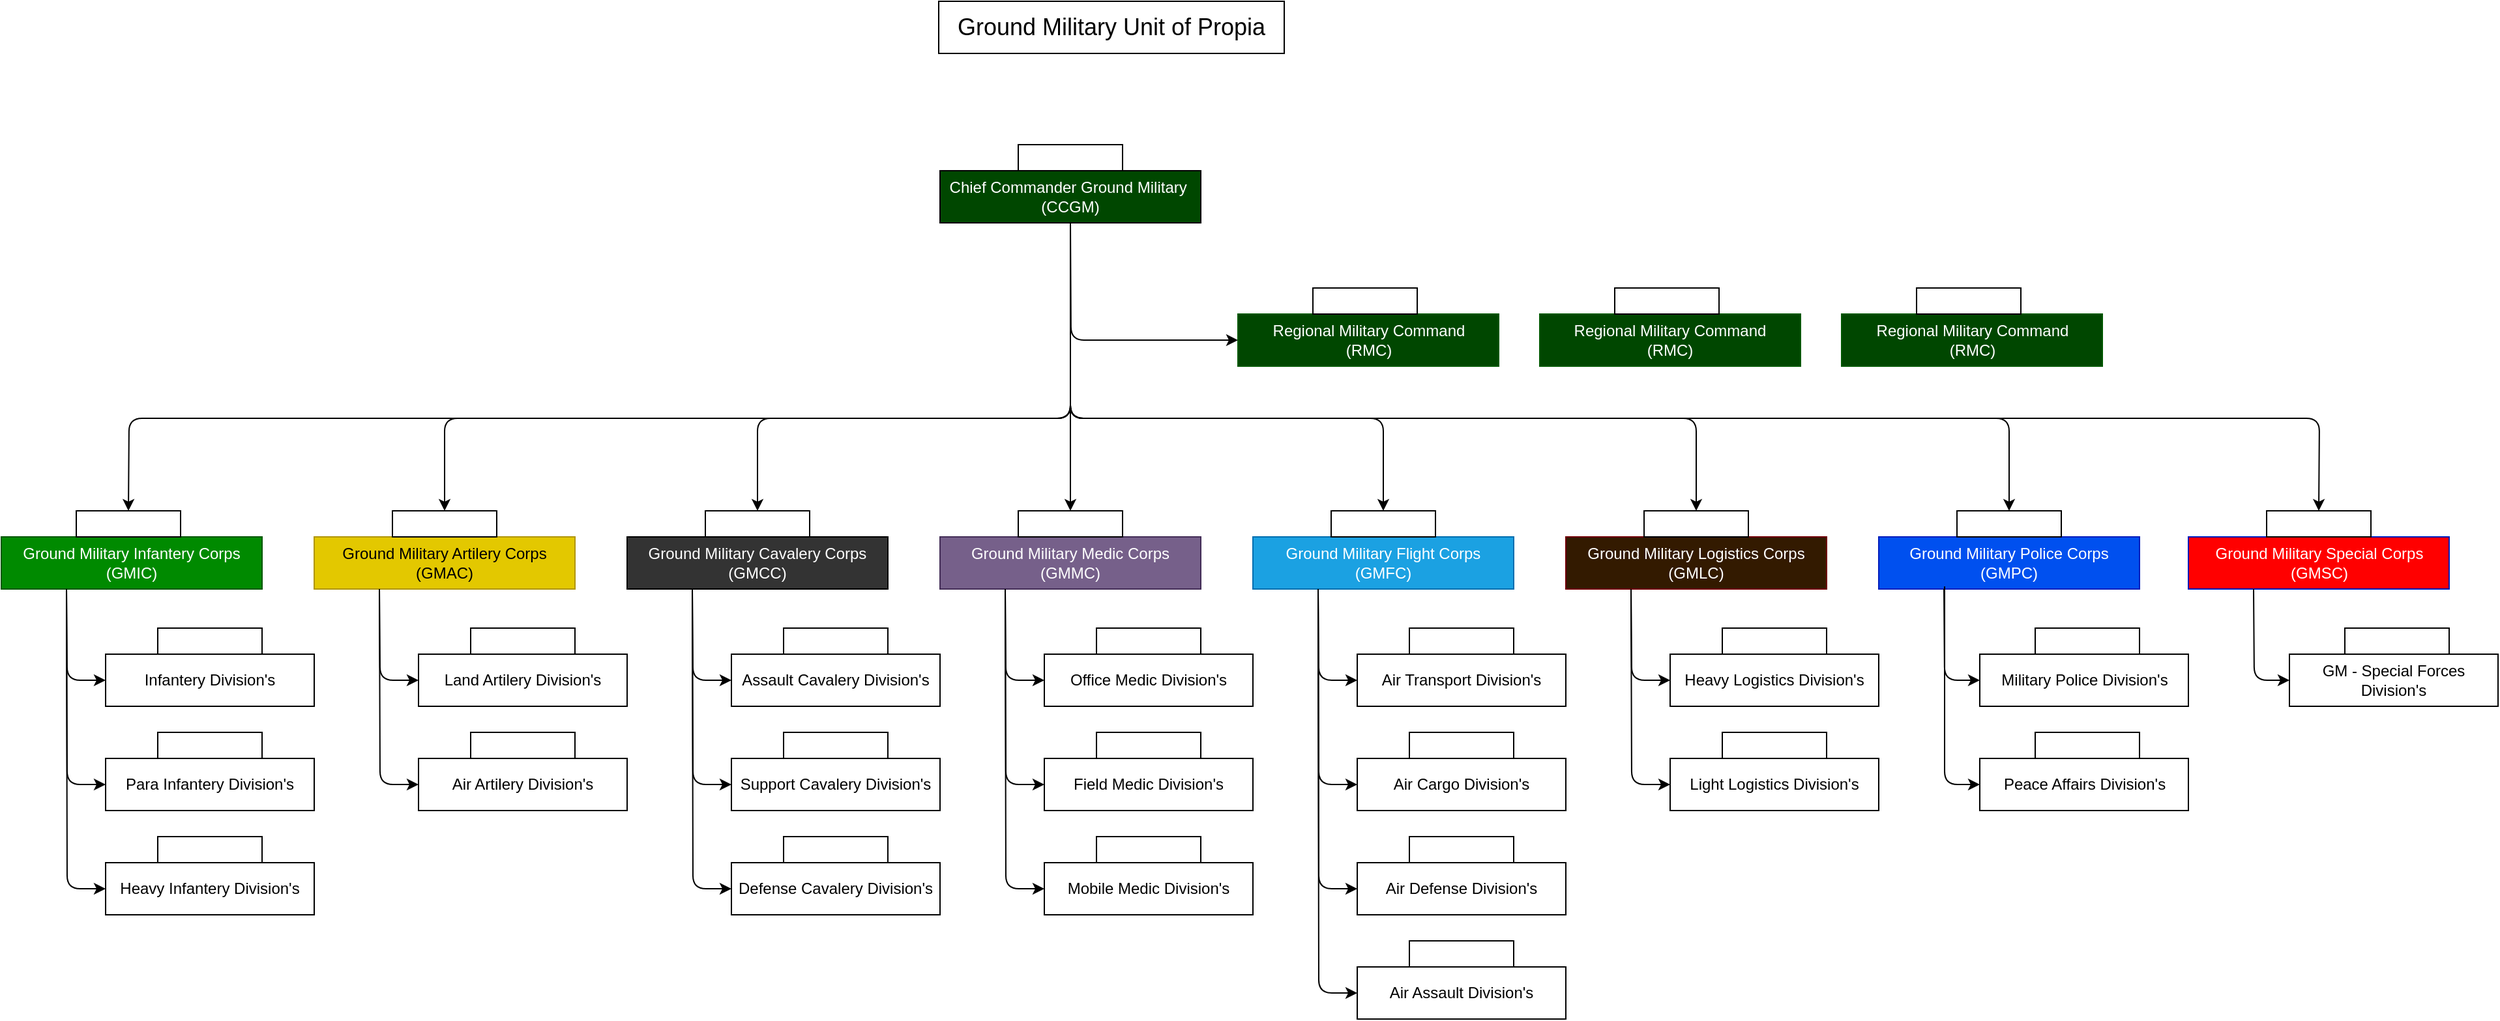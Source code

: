 <mxfile version="14.6.13" type="device"><diagram id="hd0t01-brpDn-bVLobMP" name="Page-1"><mxGraphModel dx="1449" dy="359" grid="1" gridSize="10" guides="1" tooltips="1" connect="1" arrows="1" fold="1" page="1" pageScale="1" pageWidth="850" pageHeight="1100" math="0" shadow="0"><root><mxCell id="0"/><mxCell id="1" parent="0"/><mxCell id="4C-aOLq08_xFfEXQ0zSW-1" value="&lt;font style=&quot;font-size: 18px&quot;&gt;Ground Military Unit of Propia&lt;/font&gt;" style="rounded=0;whiteSpace=wrap;html=1;" parent="1" vertex="1"><mxGeometry x="699" y="40" width="265" height="40" as="geometry"/></mxCell><mxCell id="4C-aOLq08_xFfEXQ0zSW-2" value="Ground Military Infantery Corps&lt;br&gt;(GMIC)" style="rounded=0;whiteSpace=wrap;html=1;fillColor=#008a00;strokeColor=#005700;fontColor=#ffffff;" parent="1" vertex="1"><mxGeometry x="-20" y="451" width="200" height="40" as="geometry"/></mxCell><mxCell id="4C-aOLq08_xFfEXQ0zSW-4" value="Ground Military Artilery Corps&lt;br&gt;(GMAC)" style="rounded=0;whiteSpace=wrap;html=1;fillColor=#e3c800;strokeColor=#B09500;fontColor=#000000;" parent="1" vertex="1"><mxGeometry x="220" y="451" width="200" height="40" as="geometry"/></mxCell><mxCell id="4C-aOLq08_xFfEXQ0zSW-5" value="&lt;font color=&quot;#ffffff&quot;&gt;Ground Military Cavalery Corps&lt;br&gt;(GMCC)&lt;/font&gt;" style="rounded=0;whiteSpace=wrap;html=1;fillColor=#333333;" parent="1" vertex="1"><mxGeometry x="460" y="451" width="200" height="40" as="geometry"/></mxCell><mxCell id="4C-aOLq08_xFfEXQ0zSW-6" value="Ground Military Medic Corps&lt;br&gt;(GMMC)" style="rounded=0;whiteSpace=wrap;html=1;fillColor=#76608a;strokeColor=#432D57;fontColor=#ffffff;" parent="1" vertex="1"><mxGeometry x="700" y="451" width="200" height="40" as="geometry"/></mxCell><mxCell id="4C-aOLq08_xFfEXQ0zSW-7" value="Ground Military Police Corps&lt;br&gt;(GMPC)" style="rounded=0;whiteSpace=wrap;html=1;fillColor=#0050ef;strokeColor=#001DBC;fontColor=#ffffff;" parent="1" vertex="1"><mxGeometry x="1420" y="451" width="200" height="40" as="geometry"/></mxCell><mxCell id="4C-aOLq08_xFfEXQ0zSW-8" value="Ground Military Flight Corps&lt;br&gt;(GMFC)" style="rounded=0;whiteSpace=wrap;html=1;fillColor=#1ba1e2;strokeColor=#006EAF;fontColor=#ffffff;" parent="1" vertex="1"><mxGeometry x="940" y="451" width="200" height="40" as="geometry"/></mxCell><mxCell id="4C-aOLq08_xFfEXQ0zSW-9" value="Ground Military Logistics Corps&lt;br&gt;(GMLC)" style="rounded=0;whiteSpace=wrap;html=1;strokeColor=#6F0000;fontColor=#ffffff;fillColor=#331A00;" parent="1" vertex="1"><mxGeometry x="1180" y="451" width="200" height="40" as="geometry"/></mxCell><mxCell id="mBeHLlhfHzC-_arHGiAu-1" value="Infantery Division's" style="rounded=0;whiteSpace=wrap;html=1;" parent="1" vertex="1"><mxGeometry x="60" y="541" width="160" height="40" as="geometry"/></mxCell><mxCell id="mBeHLlhfHzC-_arHGiAu-3" value="Heavy Infantery Division's" style="rounded=0;whiteSpace=wrap;html=1;" parent="1" vertex="1"><mxGeometry x="60" y="701" width="160" height="40" as="geometry"/></mxCell><mxCell id="mBeHLlhfHzC-_arHGiAu-4" value="Para Infantery Division's" style="rounded=0;whiteSpace=wrap;html=1;" parent="1" vertex="1"><mxGeometry x="60" y="621" width="160" height="40" as="geometry"/></mxCell><mxCell id="mBeHLlhfHzC-_arHGiAu-17" value="" style="endArrow=classic;html=1;exitX=0.25;exitY=1;exitDx=0;exitDy=0;entryX=0;entryY=0.5;entryDx=0;entryDy=0;" parent="1" source="4C-aOLq08_xFfEXQ0zSW-2" target="mBeHLlhfHzC-_arHGiAu-3" edge="1"><mxGeometry width="50" height="50" relative="1" as="geometry"><mxPoint x="50" y="511" as="sourcePoint"/><mxPoint x="80" y="901" as="targetPoint"/><Array as="points"><mxPoint x="30.5" y="721"/></Array></mxGeometry></mxCell><mxCell id="mBeHLlhfHzC-_arHGiAu-18" value="" style="endArrow=classic;html=1;exitX=0.25;exitY=1;exitDx=0;exitDy=0;entryX=0;entryY=0.5;entryDx=0;entryDy=0;" parent="1" source="4C-aOLq08_xFfEXQ0zSW-2" target="mBeHLlhfHzC-_arHGiAu-4" edge="1"><mxGeometry width="50" height="50" relative="1" as="geometry"><mxPoint x="40" y="501" as="sourcePoint"/><mxPoint x="70" y="731" as="targetPoint"/><Array as="points"><mxPoint x="30.5" y="641"/></Array></mxGeometry></mxCell><mxCell id="mBeHLlhfHzC-_arHGiAu-19" value="" style="endArrow=classic;html=1;exitX=0.25;exitY=1;exitDx=0;exitDy=0;entryX=0;entryY=0.5;entryDx=0;entryDy=0;" parent="1" source="4C-aOLq08_xFfEXQ0zSW-2" target="mBeHLlhfHzC-_arHGiAu-1" edge="1"><mxGeometry width="50" height="50" relative="1" as="geometry"><mxPoint x="50" y="511" as="sourcePoint"/><mxPoint x="80" y="741" as="targetPoint"/><Array as="points"><mxPoint x="30.5" y="561"/></Array></mxGeometry></mxCell><mxCell id="mBeHLlhfHzC-_arHGiAu-20" value="Land Artilery Division's" style="rounded=0;whiteSpace=wrap;html=1;" parent="1" vertex="1"><mxGeometry x="300" y="541" width="160" height="40" as="geometry"/></mxCell><mxCell id="mBeHLlhfHzC-_arHGiAu-21" value="Air Artilery Division's" style="rounded=0;whiteSpace=wrap;html=1;" parent="1" vertex="1"><mxGeometry x="300" y="621" width="160" height="40" as="geometry"/></mxCell><mxCell id="mBeHLlhfHzC-_arHGiAu-22" value="" style="endArrow=classic;html=1;exitX=0.25;exitY=1;exitDx=0;exitDy=0;entryX=0;entryY=0.5;entryDx=0;entryDy=0;" parent="1" edge="1"><mxGeometry width="50" height="50" relative="1" as="geometry"><mxPoint x="270" y="491" as="sourcePoint"/><mxPoint x="300" y="641" as="targetPoint"/><Array as="points"><mxPoint x="270.5" y="641"/></Array></mxGeometry></mxCell><mxCell id="mBeHLlhfHzC-_arHGiAu-23" value="" style="endArrow=classic;html=1;exitX=0.25;exitY=1;exitDx=0;exitDy=0;entryX=0;entryY=0.5;entryDx=0;entryDy=0;" parent="1" edge="1"><mxGeometry width="50" height="50" relative="1" as="geometry"><mxPoint x="270" y="491" as="sourcePoint"/><mxPoint x="300" y="561" as="targetPoint"/><Array as="points"><mxPoint x="270.5" y="561"/></Array></mxGeometry></mxCell><mxCell id="mBeHLlhfHzC-_arHGiAu-24" value="Assault Cavalery Division's" style="rounded=0;whiteSpace=wrap;html=1;" parent="1" vertex="1"><mxGeometry x="540" y="541" width="160" height="40" as="geometry"/></mxCell><mxCell id="mBeHLlhfHzC-_arHGiAu-25" value="Defense Cavalery Division's" style="rounded=0;whiteSpace=wrap;html=1;" parent="1" vertex="1"><mxGeometry x="540" y="701" width="160" height="40" as="geometry"/></mxCell><mxCell id="mBeHLlhfHzC-_arHGiAu-26" value="Support Cavalery Division's" style="rounded=0;whiteSpace=wrap;html=1;" parent="1" vertex="1"><mxGeometry x="540" y="621" width="160" height="40" as="geometry"/></mxCell><mxCell id="mBeHLlhfHzC-_arHGiAu-27" value="" style="endArrow=classic;html=1;exitX=0.25;exitY=1;exitDx=0;exitDy=0;entryX=0;entryY=0.5;entryDx=0;entryDy=0;" parent="1" edge="1"><mxGeometry width="50" height="50" relative="1" as="geometry"><mxPoint x="510" y="491.0" as="sourcePoint"/><mxPoint x="540" y="721" as="targetPoint"/><Array as="points"><mxPoint x="510.5" y="721"/></Array></mxGeometry></mxCell><mxCell id="mBeHLlhfHzC-_arHGiAu-28" value="" style="endArrow=classic;html=1;exitX=0.25;exitY=1;exitDx=0;exitDy=0;entryX=0;entryY=0.5;entryDx=0;entryDy=0;" parent="1" edge="1"><mxGeometry width="50" height="50" relative="1" as="geometry"><mxPoint x="510" y="491.0" as="sourcePoint"/><mxPoint x="540" y="641" as="targetPoint"/><Array as="points"><mxPoint x="510.5" y="641"/></Array></mxGeometry></mxCell><mxCell id="mBeHLlhfHzC-_arHGiAu-29" value="" style="endArrow=classic;html=1;exitX=0.25;exitY=1;exitDx=0;exitDy=0;entryX=0;entryY=0.5;entryDx=0;entryDy=0;" parent="1" edge="1"><mxGeometry width="50" height="50" relative="1" as="geometry"><mxPoint x="510" y="491.0" as="sourcePoint"/><mxPoint x="540" y="561" as="targetPoint"/><Array as="points"><mxPoint x="510.5" y="561"/></Array></mxGeometry></mxCell><mxCell id="mBeHLlhfHzC-_arHGiAu-33" value="Office Medic Division's" style="rounded=0;whiteSpace=wrap;html=1;" parent="1" vertex="1"><mxGeometry x="780" y="541" width="160" height="40" as="geometry"/></mxCell><mxCell id="mBeHLlhfHzC-_arHGiAu-34" value="Mobile Medic Division's" style="rounded=0;whiteSpace=wrap;html=1;" parent="1" vertex="1"><mxGeometry x="780" y="701" width="160" height="40" as="geometry"/></mxCell><mxCell id="mBeHLlhfHzC-_arHGiAu-35" value="Field Medic Division's" style="rounded=0;whiteSpace=wrap;html=1;" parent="1" vertex="1"><mxGeometry x="780" y="621" width="160" height="40" as="geometry"/></mxCell><mxCell id="mBeHLlhfHzC-_arHGiAu-36" value="" style="endArrow=classic;html=1;exitX=0.25;exitY=1;exitDx=0;exitDy=0;entryX=0;entryY=0.5;entryDx=0;entryDy=0;" parent="1" edge="1"><mxGeometry width="50" height="50" relative="1" as="geometry"><mxPoint x="750" y="491.0" as="sourcePoint"/><mxPoint x="780" y="721" as="targetPoint"/><Array as="points"><mxPoint x="750.5" y="721"/></Array></mxGeometry></mxCell><mxCell id="mBeHLlhfHzC-_arHGiAu-37" value="" style="endArrow=classic;html=1;exitX=0.25;exitY=1;exitDx=0;exitDy=0;entryX=0;entryY=0.5;entryDx=0;entryDy=0;" parent="1" edge="1"><mxGeometry width="50" height="50" relative="1" as="geometry"><mxPoint x="750" y="491.0" as="sourcePoint"/><mxPoint x="780" y="641" as="targetPoint"/><Array as="points"><mxPoint x="750.5" y="641"/></Array></mxGeometry></mxCell><mxCell id="mBeHLlhfHzC-_arHGiAu-38" value="" style="endArrow=classic;html=1;exitX=0.25;exitY=1;exitDx=0;exitDy=0;entryX=0;entryY=0.5;entryDx=0;entryDy=0;" parent="1" edge="1"><mxGeometry width="50" height="50" relative="1" as="geometry"><mxPoint x="750" y="491.0" as="sourcePoint"/><mxPoint x="780" y="561" as="targetPoint"/><Array as="points"><mxPoint x="750.5" y="561"/></Array></mxGeometry></mxCell><mxCell id="mBeHLlhfHzC-_arHGiAu-39" value="Air Transport Division's" style="rounded=0;whiteSpace=wrap;html=1;" parent="1" vertex="1"><mxGeometry x="1020" y="541" width="160" height="40" as="geometry"/></mxCell><mxCell id="mBeHLlhfHzC-_arHGiAu-40" value="Air Defense Division's" style="rounded=0;whiteSpace=wrap;html=1;" parent="1" vertex="1"><mxGeometry x="1020" y="701" width="160" height="40" as="geometry"/></mxCell><mxCell id="mBeHLlhfHzC-_arHGiAu-41" value="Air Cargo Division's" style="rounded=0;whiteSpace=wrap;html=1;" parent="1" vertex="1"><mxGeometry x="1020" y="621" width="160" height="40" as="geometry"/></mxCell><mxCell id="mBeHLlhfHzC-_arHGiAu-42" value="Air Assault Division's" style="rounded=0;whiteSpace=wrap;html=1;" parent="1" vertex="1"><mxGeometry x="1020" y="781" width="160" height="40" as="geometry"/></mxCell><mxCell id="mBeHLlhfHzC-_arHGiAu-43" value="" style="endArrow=classic;html=1;exitX=0.25;exitY=1;exitDx=0;exitDy=0;entryX=0;entryY=0.5;entryDx=0;entryDy=0;" parent="1" target="mBeHLlhfHzC-_arHGiAu-42" edge="1"><mxGeometry width="50" height="50" relative="1" as="geometry"><mxPoint x="990" y="491" as="sourcePoint"/><mxPoint x="1030" y="891" as="targetPoint"/><Array as="points"><mxPoint x="990.5" y="801"/></Array></mxGeometry></mxCell><mxCell id="mBeHLlhfHzC-_arHGiAu-44" value="" style="endArrow=classic;html=1;exitX=0.25;exitY=1;exitDx=0;exitDy=0;entryX=0;entryY=0.5;entryDx=0;entryDy=0;" parent="1" target="mBeHLlhfHzC-_arHGiAu-40" edge="1"><mxGeometry width="50" height="50" relative="1" as="geometry"><mxPoint x="990" y="491" as="sourcePoint"/><mxPoint x="1040" y="901" as="targetPoint"/><Array as="points"><mxPoint x="990.5" y="721"/></Array></mxGeometry></mxCell><mxCell id="mBeHLlhfHzC-_arHGiAu-45" value="" style="endArrow=classic;html=1;exitX=0.25;exitY=1;exitDx=0;exitDy=0;entryX=0;entryY=0.5;entryDx=0;entryDy=0;" parent="1" target="mBeHLlhfHzC-_arHGiAu-41" edge="1"><mxGeometry width="50" height="50" relative="1" as="geometry"><mxPoint x="990" y="491" as="sourcePoint"/><mxPoint x="1030" y="731" as="targetPoint"/><Array as="points"><mxPoint x="990.5" y="641"/></Array></mxGeometry></mxCell><mxCell id="mBeHLlhfHzC-_arHGiAu-46" value="" style="endArrow=classic;html=1;exitX=0.25;exitY=1;exitDx=0;exitDy=0;entryX=0;entryY=0.5;entryDx=0;entryDy=0;" parent="1" target="mBeHLlhfHzC-_arHGiAu-39" edge="1"><mxGeometry width="50" height="50" relative="1" as="geometry"><mxPoint x="990" y="491" as="sourcePoint"/><mxPoint x="1040" y="741" as="targetPoint"/><Array as="points"><mxPoint x="990.5" y="561"/></Array></mxGeometry></mxCell><mxCell id="mBeHLlhfHzC-_arHGiAu-47" value="Heavy Logistics Division's" style="rounded=0;whiteSpace=wrap;html=1;" parent="1" vertex="1"><mxGeometry x="1260" y="541" width="160" height="40" as="geometry"/></mxCell><mxCell id="mBeHLlhfHzC-_arHGiAu-48" value="Light Logistics Division's" style="rounded=0;whiteSpace=wrap;html=1;" parent="1" vertex="1"><mxGeometry x="1260" y="621" width="160" height="40" as="geometry"/></mxCell><mxCell id="mBeHLlhfHzC-_arHGiAu-49" value="" style="endArrow=classic;html=1;exitX=0.25;exitY=1;exitDx=0;exitDy=0;entryX=0;entryY=0.5;entryDx=0;entryDy=0;" parent="1" target="mBeHLlhfHzC-_arHGiAu-48" edge="1"><mxGeometry width="50" height="50" relative="1" as="geometry"><mxPoint x="1230" y="491.0" as="sourcePoint"/><mxPoint x="1270" y="731" as="targetPoint"/><Array as="points"><mxPoint x="1230.5" y="641"/></Array></mxGeometry></mxCell><mxCell id="mBeHLlhfHzC-_arHGiAu-50" value="" style="endArrow=classic;html=1;exitX=0.25;exitY=1;exitDx=0;exitDy=0;entryX=0;entryY=0.5;entryDx=0;entryDy=0;" parent="1" target="mBeHLlhfHzC-_arHGiAu-47" edge="1"><mxGeometry width="50" height="50" relative="1" as="geometry"><mxPoint x="1230" y="491.0" as="sourcePoint"/><mxPoint x="1280" y="741" as="targetPoint"/><Array as="points"><mxPoint x="1230.5" y="561"/></Array></mxGeometry></mxCell><mxCell id="mBeHLlhfHzC-_arHGiAu-51" value="Military Police Division's" style="rounded=0;whiteSpace=wrap;html=1;" parent="1" vertex="1"><mxGeometry x="1497.5" y="541" width="160" height="40" as="geometry"/></mxCell><mxCell id="mBeHLlhfHzC-_arHGiAu-52" value="" style="endArrow=classic;html=1;entryX=0;entryY=0.5;entryDx=0;entryDy=0;exitX=0.25;exitY=1;exitDx=0;exitDy=0;" parent="1" source="4C-aOLq08_xFfEXQ0zSW-7" target="mBeHLlhfHzC-_arHGiAu-51" edge="1"><mxGeometry width="50" height="50" relative="1" as="geometry"><mxPoint x="1467.5" y="531" as="sourcePoint"/><mxPoint x="1507.5" y="741" as="targetPoint"/><Array as="points"><mxPoint x="1470.5" y="561"/></Array></mxGeometry></mxCell><mxCell id="aigCWcHSlXxpXJbEeLUu-1" value="" style="rounded=0;whiteSpace=wrap;html=1;" parent="1" vertex="1"><mxGeometry x="37.5" y="431" width="80" height="20" as="geometry"/></mxCell><mxCell id="aigCWcHSlXxpXJbEeLUu-5" value="" style="shape=image;verticalLabelPosition=bottom;labelBackgroundColor=#ffffff;verticalAlign=top;aspect=fixed;imageAspect=0;image=https://upload.wikimedia.org/wikipedia/commons/b/bf/A_Black_Star.png;" parent="1" vertex="1"><mxGeometry x="71.75" y="436" width="11.5" height="10" as="geometry"/></mxCell><mxCell id="aigCWcHSlXxpXJbEeLUu-6" value="" style="shape=image;verticalLabelPosition=bottom;labelBackgroundColor=#ffffff;verticalAlign=top;aspect=fixed;imageAspect=0;image=https://upload.wikimedia.org/wikipedia/commons/b/bf/A_Black_Star.png;" parent="1" vertex="1"><mxGeometry x="83.25" y="436" width="11.5" height="10" as="geometry"/></mxCell><mxCell id="aigCWcHSlXxpXJbEeLUu-7" value="" style="shape=image;verticalLabelPosition=bottom;labelBackgroundColor=#ffffff;verticalAlign=top;aspect=fixed;imageAspect=0;image=https://upload.wikimedia.org/wikipedia/commons/b/bf/A_Black_Star.png;" parent="1" vertex="1"><mxGeometry x="60.25" y="436" width="11.5" height="10" as="geometry"/></mxCell><mxCell id="aigCWcHSlXxpXJbEeLUu-8" value="" style="rounded=0;whiteSpace=wrap;html=1;" parent="1" vertex="1"><mxGeometry x="280" y="431" width="80" height="20" as="geometry"/></mxCell><mxCell id="aigCWcHSlXxpXJbEeLUu-9" value="" style="shape=image;verticalLabelPosition=bottom;labelBackgroundColor=#ffffff;verticalAlign=top;aspect=fixed;imageAspect=0;image=https://upload.wikimedia.org/wikipedia/commons/b/bf/A_Black_Star.png;" parent="1" vertex="1"><mxGeometry x="314.25" y="436" width="11.5" height="10" as="geometry"/></mxCell><mxCell id="aigCWcHSlXxpXJbEeLUu-10" value="" style="shape=image;verticalLabelPosition=bottom;labelBackgroundColor=#ffffff;verticalAlign=top;aspect=fixed;imageAspect=0;image=https://upload.wikimedia.org/wikipedia/commons/b/bf/A_Black_Star.png;" parent="1" vertex="1"><mxGeometry x="325.75" y="436" width="11.5" height="10" as="geometry"/></mxCell><mxCell id="aigCWcHSlXxpXJbEeLUu-11" value="" style="shape=image;verticalLabelPosition=bottom;labelBackgroundColor=#ffffff;verticalAlign=top;aspect=fixed;imageAspect=0;image=https://upload.wikimedia.org/wikipedia/commons/b/bf/A_Black_Star.png;" parent="1" vertex="1"><mxGeometry x="302.75" y="436" width="11.5" height="10" as="geometry"/></mxCell><mxCell id="aigCWcHSlXxpXJbEeLUu-12" value="" style="rounded=0;whiteSpace=wrap;html=1;" parent="1" vertex="1"><mxGeometry x="520" y="431" width="80" height="20" as="geometry"/></mxCell><mxCell id="aigCWcHSlXxpXJbEeLUu-13" value="" style="shape=image;verticalLabelPosition=bottom;labelBackgroundColor=#ffffff;verticalAlign=top;aspect=fixed;imageAspect=0;image=https://upload.wikimedia.org/wikipedia/commons/b/bf/A_Black_Star.png;" parent="1" vertex="1"><mxGeometry x="554.25" y="436" width="11.5" height="10" as="geometry"/></mxCell><mxCell id="aigCWcHSlXxpXJbEeLUu-14" value="" style="shape=image;verticalLabelPosition=bottom;labelBackgroundColor=#ffffff;verticalAlign=top;aspect=fixed;imageAspect=0;image=https://upload.wikimedia.org/wikipedia/commons/b/bf/A_Black_Star.png;" parent="1" vertex="1"><mxGeometry x="565.75" y="436" width="11.5" height="10" as="geometry"/></mxCell><mxCell id="aigCWcHSlXxpXJbEeLUu-15" value="" style="shape=image;verticalLabelPosition=bottom;labelBackgroundColor=#ffffff;verticalAlign=top;aspect=fixed;imageAspect=0;image=https://upload.wikimedia.org/wikipedia/commons/b/bf/A_Black_Star.png;" parent="1" vertex="1"><mxGeometry x="542.75" y="436" width="11.5" height="10" as="geometry"/></mxCell><mxCell id="aigCWcHSlXxpXJbEeLUu-20" value="" style="rounded=0;whiteSpace=wrap;html=1;" parent="1" vertex="1"><mxGeometry x="760" y="431" width="80" height="20" as="geometry"/></mxCell><mxCell id="aigCWcHSlXxpXJbEeLUu-21" value="" style="shape=image;verticalLabelPosition=bottom;labelBackgroundColor=#ffffff;verticalAlign=top;aspect=fixed;imageAspect=0;image=https://upload.wikimedia.org/wikipedia/commons/b/bf/A_Black_Star.png;" parent="1" vertex="1"><mxGeometry x="794.25" y="436" width="11.5" height="10" as="geometry"/></mxCell><mxCell id="aigCWcHSlXxpXJbEeLUu-22" value="" style="shape=image;verticalLabelPosition=bottom;labelBackgroundColor=#ffffff;verticalAlign=top;aspect=fixed;imageAspect=0;image=https://upload.wikimedia.org/wikipedia/commons/b/bf/A_Black_Star.png;" parent="1" vertex="1"><mxGeometry x="805.75" y="436" width="11.5" height="10" as="geometry"/></mxCell><mxCell id="aigCWcHSlXxpXJbEeLUu-23" value="" style="shape=image;verticalLabelPosition=bottom;labelBackgroundColor=#ffffff;verticalAlign=top;aspect=fixed;imageAspect=0;image=https://upload.wikimedia.org/wikipedia/commons/b/bf/A_Black_Star.png;" parent="1" vertex="1"><mxGeometry x="782.75" y="436" width="11.5" height="10" as="geometry"/></mxCell><mxCell id="aigCWcHSlXxpXJbEeLUu-28" value="" style="rounded=0;whiteSpace=wrap;html=1;" parent="1" vertex="1"><mxGeometry x="1000" y="431" width="80" height="20" as="geometry"/></mxCell><mxCell id="aigCWcHSlXxpXJbEeLUu-29" value="" style="shape=image;verticalLabelPosition=bottom;labelBackgroundColor=#ffffff;verticalAlign=top;aspect=fixed;imageAspect=0;image=https://upload.wikimedia.org/wikipedia/commons/b/bf/A_Black_Star.png;" parent="1" vertex="1"><mxGeometry x="1034.25" y="436" width="11.5" height="10" as="geometry"/></mxCell><mxCell id="aigCWcHSlXxpXJbEeLUu-30" value="" style="shape=image;verticalLabelPosition=bottom;labelBackgroundColor=#ffffff;verticalAlign=top;aspect=fixed;imageAspect=0;image=https://upload.wikimedia.org/wikipedia/commons/b/bf/A_Black_Star.png;" parent="1" vertex="1"><mxGeometry x="1045.75" y="436" width="11.5" height="10" as="geometry"/></mxCell><mxCell id="aigCWcHSlXxpXJbEeLUu-31" value="" style="shape=image;verticalLabelPosition=bottom;labelBackgroundColor=#ffffff;verticalAlign=top;aspect=fixed;imageAspect=0;image=https://upload.wikimedia.org/wikipedia/commons/b/bf/A_Black_Star.png;" parent="1" vertex="1"><mxGeometry x="1022.75" y="436" width="11.5" height="10" as="geometry"/></mxCell><mxCell id="aigCWcHSlXxpXJbEeLUu-32" value="" style="rounded=0;whiteSpace=wrap;html=1;" parent="1" vertex="1"><mxGeometry x="1240" y="431" width="80" height="20" as="geometry"/></mxCell><mxCell id="aigCWcHSlXxpXJbEeLUu-33" value="" style="shape=image;verticalLabelPosition=bottom;labelBackgroundColor=#ffffff;verticalAlign=top;aspect=fixed;imageAspect=0;image=https://upload.wikimedia.org/wikipedia/commons/b/bf/A_Black_Star.png;" parent="1" vertex="1"><mxGeometry x="1274.25" y="436" width="11.5" height="10" as="geometry"/></mxCell><mxCell id="aigCWcHSlXxpXJbEeLUu-34" value="" style="shape=image;verticalLabelPosition=bottom;labelBackgroundColor=#ffffff;verticalAlign=top;aspect=fixed;imageAspect=0;image=https://upload.wikimedia.org/wikipedia/commons/b/bf/A_Black_Star.png;" parent="1" vertex="1"><mxGeometry x="1285.75" y="436" width="11.5" height="10" as="geometry"/></mxCell><mxCell id="aigCWcHSlXxpXJbEeLUu-35" value="" style="shape=image;verticalLabelPosition=bottom;labelBackgroundColor=#ffffff;verticalAlign=top;aspect=fixed;imageAspect=0;image=https://upload.wikimedia.org/wikipedia/commons/b/bf/A_Black_Star.png;" parent="1" vertex="1"><mxGeometry x="1262.75" y="436" width="11.5" height="10" as="geometry"/></mxCell><mxCell id="aigCWcHSlXxpXJbEeLUu-36" value="" style="rounded=0;whiteSpace=wrap;html=1;" parent="1" vertex="1"><mxGeometry x="1480" y="431" width="80" height="20" as="geometry"/></mxCell><mxCell id="aigCWcHSlXxpXJbEeLUu-37" value="" style="shape=image;verticalLabelPosition=bottom;labelBackgroundColor=#ffffff;verticalAlign=top;aspect=fixed;imageAspect=0;image=https://upload.wikimedia.org/wikipedia/commons/b/bf/A_Black_Star.png;" parent="1" vertex="1"><mxGeometry x="1514.25" y="436" width="11.5" height="10" as="geometry"/></mxCell><mxCell id="aigCWcHSlXxpXJbEeLUu-38" value="" style="shape=image;verticalLabelPosition=bottom;labelBackgroundColor=#ffffff;verticalAlign=top;aspect=fixed;imageAspect=0;image=https://upload.wikimedia.org/wikipedia/commons/b/bf/A_Black_Star.png;" parent="1" vertex="1"><mxGeometry x="1525.75" y="436" width="11.5" height="10" as="geometry"/></mxCell><mxCell id="aigCWcHSlXxpXJbEeLUu-39" value="" style="shape=image;verticalLabelPosition=bottom;labelBackgroundColor=#ffffff;verticalAlign=top;aspect=fixed;imageAspect=0;image=https://upload.wikimedia.org/wikipedia/commons/b/bf/A_Black_Star.png;" parent="1" vertex="1"><mxGeometry x="1502.75" y="436" width="11.5" height="10" as="geometry"/></mxCell><mxCell id="aigCWcHSlXxpXJbEeLUu-40" value="&lt;font color=&quot;#ffffff&quot;&gt;Chief Commander Ground Military&amp;nbsp;&lt;br&gt;(CCGM)&lt;/font&gt;" style="rounded=0;whiteSpace=wrap;html=1;fillColor=#004700;" parent="1" vertex="1"><mxGeometry x="700" y="170" width="200" height="40" as="geometry"/></mxCell><mxCell id="aigCWcHSlXxpXJbEeLUu-42" value="" style="rounded=0;whiteSpace=wrap;html=1;" parent="1" vertex="1"><mxGeometry x="760" y="150" width="80" height="20" as="geometry"/></mxCell><mxCell id="aigCWcHSlXxpXJbEeLUu-43" value="" style="shape=image;verticalLabelPosition=bottom;labelBackgroundColor=#ffffff;verticalAlign=top;aspect=fixed;imageAspect=0;image=https://upload.wikimedia.org/wikipedia/commons/b/bf/A_Black_Star.png;" parent="1" vertex="1"><mxGeometry x="788.5" y="155" width="11.5" height="10" as="geometry"/></mxCell><mxCell id="aigCWcHSlXxpXJbEeLUu-44" value="" style="shape=image;verticalLabelPosition=bottom;labelBackgroundColor=#ffffff;verticalAlign=top;aspect=fixed;imageAspect=0;image=https://upload.wikimedia.org/wikipedia/commons/b/bf/A_Black_Star.png;" parent="1" vertex="1"><mxGeometry x="800" y="155" width="11.5" height="10" as="geometry"/></mxCell><mxCell id="aigCWcHSlXxpXJbEeLUu-45" value="" style="shape=image;verticalLabelPosition=bottom;labelBackgroundColor=#ffffff;verticalAlign=top;aspect=fixed;imageAspect=0;image=https://upload.wikimedia.org/wikipedia/commons/b/bf/A_Black_Star.png;" parent="1" vertex="1"><mxGeometry x="777" y="155" width="11.5" height="10" as="geometry"/></mxCell><mxCell id="aigCWcHSlXxpXJbEeLUu-46" value="" style="shape=image;verticalLabelPosition=bottom;labelBackgroundColor=#ffffff;verticalAlign=top;aspect=fixed;imageAspect=0;image=https://upload.wikimedia.org/wikipedia/commons/b/bf/A_Black_Star.png;" parent="1" vertex="1"><mxGeometry x="811.5" y="155" width="11.5" height="10" as="geometry"/></mxCell><mxCell id="aigCWcHSlXxpXJbEeLUu-47" value="" style="rounded=0;whiteSpace=wrap;html=1;" parent="1" vertex="1"><mxGeometry x="580" y="521" width="80" height="20" as="geometry"/></mxCell><mxCell id="aigCWcHSlXxpXJbEeLUu-48" value="" style="shape=image;verticalLabelPosition=bottom;labelBackgroundColor=#ffffff;verticalAlign=top;aspect=fixed;imageAspect=0;image=https://upload.wikimedia.org/wikipedia/commons/b/bf/A_Black_Star.png;" parent="1" vertex="1"><mxGeometry x="620" y="526" width="11.5" height="10" as="geometry"/></mxCell><mxCell id="aigCWcHSlXxpXJbEeLUu-50" value="" style="shape=image;verticalLabelPosition=bottom;labelBackgroundColor=#ffffff;verticalAlign=top;aspect=fixed;imageAspect=0;image=https://upload.wikimedia.org/wikipedia/commons/b/bf/A_Black_Star.png;" parent="1" vertex="1"><mxGeometry x="608.5" y="526" width="11.5" height="10" as="geometry"/></mxCell><mxCell id="aigCWcHSlXxpXJbEeLUu-51" value="" style="rounded=0;whiteSpace=wrap;html=1;" parent="1" vertex="1"><mxGeometry x="580" y="601" width="80" height="20" as="geometry"/></mxCell><mxCell id="aigCWcHSlXxpXJbEeLUu-52" value="" style="shape=image;verticalLabelPosition=bottom;labelBackgroundColor=#ffffff;verticalAlign=top;aspect=fixed;imageAspect=0;image=https://upload.wikimedia.org/wikipedia/commons/b/bf/A_Black_Star.png;" parent="1" vertex="1"><mxGeometry x="620" y="606" width="11.5" height="10" as="geometry"/></mxCell><mxCell id="aigCWcHSlXxpXJbEeLUu-53" value="" style="shape=image;verticalLabelPosition=bottom;labelBackgroundColor=#ffffff;verticalAlign=top;aspect=fixed;imageAspect=0;image=https://upload.wikimedia.org/wikipedia/commons/b/bf/A_Black_Star.png;" parent="1" vertex="1"><mxGeometry x="608.5" y="606" width="11.5" height="10" as="geometry"/></mxCell><mxCell id="aigCWcHSlXxpXJbEeLUu-54" value="" style="rounded=0;whiteSpace=wrap;html=1;" parent="1" vertex="1"><mxGeometry x="580" y="681" width="80" height="20" as="geometry"/></mxCell><mxCell id="aigCWcHSlXxpXJbEeLUu-55" value="" style="shape=image;verticalLabelPosition=bottom;labelBackgroundColor=#ffffff;verticalAlign=top;aspect=fixed;imageAspect=0;image=https://upload.wikimedia.org/wikipedia/commons/b/bf/A_Black_Star.png;" parent="1" vertex="1"><mxGeometry x="620" y="686" width="11.5" height="10" as="geometry"/></mxCell><mxCell id="aigCWcHSlXxpXJbEeLUu-56" value="" style="shape=image;verticalLabelPosition=bottom;labelBackgroundColor=#ffffff;verticalAlign=top;aspect=fixed;imageAspect=0;image=https://upload.wikimedia.org/wikipedia/commons/b/bf/A_Black_Star.png;" parent="1" vertex="1"><mxGeometry x="608.5" y="686" width="11.5" height="10" as="geometry"/></mxCell><mxCell id="aigCWcHSlXxpXJbEeLUu-57" value="" style="rounded=0;whiteSpace=wrap;html=1;" parent="1" vertex="1"><mxGeometry x="820" y="521" width="80" height="20" as="geometry"/></mxCell><mxCell id="aigCWcHSlXxpXJbEeLUu-58" value="" style="shape=image;verticalLabelPosition=bottom;labelBackgroundColor=#ffffff;verticalAlign=top;aspect=fixed;imageAspect=0;image=https://upload.wikimedia.org/wikipedia/commons/b/bf/A_Black_Star.png;" parent="1" vertex="1"><mxGeometry x="860" y="526" width="11.5" height="10" as="geometry"/></mxCell><mxCell id="aigCWcHSlXxpXJbEeLUu-59" value="" style="shape=image;verticalLabelPosition=bottom;labelBackgroundColor=#ffffff;verticalAlign=top;aspect=fixed;imageAspect=0;image=https://upload.wikimedia.org/wikipedia/commons/b/bf/A_Black_Star.png;" parent="1" vertex="1"><mxGeometry x="848.5" y="526" width="11.5" height="10" as="geometry"/></mxCell><mxCell id="aigCWcHSlXxpXJbEeLUu-60" value="" style="rounded=0;whiteSpace=wrap;html=1;" parent="1" vertex="1"><mxGeometry x="820" y="601" width="80" height="20" as="geometry"/></mxCell><mxCell id="aigCWcHSlXxpXJbEeLUu-61" value="" style="shape=image;verticalLabelPosition=bottom;labelBackgroundColor=#ffffff;verticalAlign=top;aspect=fixed;imageAspect=0;image=https://upload.wikimedia.org/wikipedia/commons/b/bf/A_Black_Star.png;" parent="1" vertex="1"><mxGeometry x="860" y="606" width="11.5" height="10" as="geometry"/></mxCell><mxCell id="aigCWcHSlXxpXJbEeLUu-62" value="" style="shape=image;verticalLabelPosition=bottom;labelBackgroundColor=#ffffff;verticalAlign=top;aspect=fixed;imageAspect=0;image=https://upload.wikimedia.org/wikipedia/commons/b/bf/A_Black_Star.png;" parent="1" vertex="1"><mxGeometry x="848.5" y="606" width="11.5" height="10" as="geometry"/></mxCell><mxCell id="aigCWcHSlXxpXJbEeLUu-63" value="" style="rounded=0;whiteSpace=wrap;html=1;" parent="1" vertex="1"><mxGeometry x="820" y="681" width="80" height="20" as="geometry"/></mxCell><mxCell id="aigCWcHSlXxpXJbEeLUu-64" value="" style="shape=image;verticalLabelPosition=bottom;labelBackgroundColor=#ffffff;verticalAlign=top;aspect=fixed;imageAspect=0;image=https://upload.wikimedia.org/wikipedia/commons/b/bf/A_Black_Star.png;" parent="1" vertex="1"><mxGeometry x="860" y="686" width="11.5" height="10" as="geometry"/></mxCell><mxCell id="aigCWcHSlXxpXJbEeLUu-65" value="" style="shape=image;verticalLabelPosition=bottom;labelBackgroundColor=#ffffff;verticalAlign=top;aspect=fixed;imageAspect=0;image=https://upload.wikimedia.org/wikipedia/commons/b/bf/A_Black_Star.png;" parent="1" vertex="1"><mxGeometry x="848.5" y="686" width="11.5" height="10" as="geometry"/></mxCell><mxCell id="aigCWcHSlXxpXJbEeLUu-66" value="" style="rounded=0;whiteSpace=wrap;html=1;" parent="1" vertex="1"><mxGeometry x="1060" y="521" width="80" height="20" as="geometry"/></mxCell><mxCell id="aigCWcHSlXxpXJbEeLUu-67" value="" style="shape=image;verticalLabelPosition=bottom;labelBackgroundColor=#ffffff;verticalAlign=top;aspect=fixed;imageAspect=0;image=https://upload.wikimedia.org/wikipedia/commons/b/bf/A_Black_Star.png;" parent="1" vertex="1"><mxGeometry x="1100" y="526" width="11.5" height="10" as="geometry"/></mxCell><mxCell id="aigCWcHSlXxpXJbEeLUu-68" value="" style="shape=image;verticalLabelPosition=bottom;labelBackgroundColor=#ffffff;verticalAlign=top;aspect=fixed;imageAspect=0;image=https://upload.wikimedia.org/wikipedia/commons/b/bf/A_Black_Star.png;" parent="1" vertex="1"><mxGeometry x="1088.5" y="526" width="11.5" height="10" as="geometry"/></mxCell><mxCell id="aigCWcHSlXxpXJbEeLUu-69" value="" style="rounded=0;whiteSpace=wrap;html=1;" parent="1" vertex="1"><mxGeometry x="1060" y="601" width="80" height="20" as="geometry"/></mxCell><mxCell id="aigCWcHSlXxpXJbEeLUu-70" value="" style="shape=image;verticalLabelPosition=bottom;labelBackgroundColor=#ffffff;verticalAlign=top;aspect=fixed;imageAspect=0;image=https://upload.wikimedia.org/wikipedia/commons/b/bf/A_Black_Star.png;" parent="1" vertex="1"><mxGeometry x="1100" y="606" width="11.5" height="10" as="geometry"/></mxCell><mxCell id="aigCWcHSlXxpXJbEeLUu-71" value="" style="shape=image;verticalLabelPosition=bottom;labelBackgroundColor=#ffffff;verticalAlign=top;aspect=fixed;imageAspect=0;image=https://upload.wikimedia.org/wikipedia/commons/b/bf/A_Black_Star.png;" parent="1" vertex="1"><mxGeometry x="1088.5" y="606" width="11.5" height="10" as="geometry"/></mxCell><mxCell id="aigCWcHSlXxpXJbEeLUu-72" value="" style="rounded=0;whiteSpace=wrap;html=1;" parent="1" vertex="1"><mxGeometry x="1060" y="681" width="80" height="20" as="geometry"/></mxCell><mxCell id="aigCWcHSlXxpXJbEeLUu-73" value="" style="shape=image;verticalLabelPosition=bottom;labelBackgroundColor=#ffffff;verticalAlign=top;aspect=fixed;imageAspect=0;image=https://upload.wikimedia.org/wikipedia/commons/b/bf/A_Black_Star.png;" parent="1" vertex="1"><mxGeometry x="1100" y="686" width="11.5" height="10" as="geometry"/></mxCell><mxCell id="aigCWcHSlXxpXJbEeLUu-74" value="" style="shape=image;verticalLabelPosition=bottom;labelBackgroundColor=#ffffff;verticalAlign=top;aspect=fixed;imageAspect=0;image=https://upload.wikimedia.org/wikipedia/commons/b/bf/A_Black_Star.png;" parent="1" vertex="1"><mxGeometry x="1088.5" y="686" width="11.5" height="10" as="geometry"/></mxCell><mxCell id="aigCWcHSlXxpXJbEeLUu-75" value="" style="rounded=0;whiteSpace=wrap;html=1;" parent="1" vertex="1"><mxGeometry x="1060" y="761" width="80" height="20" as="geometry"/></mxCell><mxCell id="aigCWcHSlXxpXJbEeLUu-76" value="" style="shape=image;verticalLabelPosition=bottom;labelBackgroundColor=#ffffff;verticalAlign=top;aspect=fixed;imageAspect=0;image=https://upload.wikimedia.org/wikipedia/commons/b/bf/A_Black_Star.png;" parent="1" vertex="1"><mxGeometry x="1100" y="766" width="11.5" height="10" as="geometry"/></mxCell><mxCell id="aigCWcHSlXxpXJbEeLUu-77" value="" style="shape=image;verticalLabelPosition=bottom;labelBackgroundColor=#ffffff;verticalAlign=top;aspect=fixed;imageAspect=0;image=https://upload.wikimedia.org/wikipedia/commons/b/bf/A_Black_Star.png;" parent="1" vertex="1"><mxGeometry x="1088.5" y="766" width="11.5" height="10" as="geometry"/></mxCell><mxCell id="aigCWcHSlXxpXJbEeLUu-78" value="" style="rounded=0;whiteSpace=wrap;html=1;" parent="1" vertex="1"><mxGeometry x="340" y="521" width="80" height="20" as="geometry"/></mxCell><mxCell id="aigCWcHSlXxpXJbEeLUu-79" value="" style="shape=image;verticalLabelPosition=bottom;labelBackgroundColor=#ffffff;verticalAlign=top;aspect=fixed;imageAspect=0;image=https://upload.wikimedia.org/wikipedia/commons/b/bf/A_Black_Star.png;" parent="1" vertex="1"><mxGeometry x="380" y="526" width="11.5" height="10" as="geometry"/></mxCell><mxCell id="aigCWcHSlXxpXJbEeLUu-80" value="" style="shape=image;verticalLabelPosition=bottom;labelBackgroundColor=#ffffff;verticalAlign=top;aspect=fixed;imageAspect=0;image=https://upload.wikimedia.org/wikipedia/commons/b/bf/A_Black_Star.png;" parent="1" vertex="1"><mxGeometry x="368.5" y="526" width="11.5" height="10" as="geometry"/></mxCell><mxCell id="aigCWcHSlXxpXJbEeLUu-81" value="" style="rounded=0;whiteSpace=wrap;html=1;" parent="1" vertex="1"><mxGeometry x="340" y="601" width="80" height="20" as="geometry"/></mxCell><mxCell id="aigCWcHSlXxpXJbEeLUu-82" value="" style="shape=image;verticalLabelPosition=bottom;labelBackgroundColor=#ffffff;verticalAlign=top;aspect=fixed;imageAspect=0;image=https://upload.wikimedia.org/wikipedia/commons/b/bf/A_Black_Star.png;" parent="1" vertex="1"><mxGeometry x="380" y="606" width="11.5" height="10" as="geometry"/></mxCell><mxCell id="aigCWcHSlXxpXJbEeLUu-83" value="" style="shape=image;verticalLabelPosition=bottom;labelBackgroundColor=#ffffff;verticalAlign=top;aspect=fixed;imageAspect=0;image=https://upload.wikimedia.org/wikipedia/commons/b/bf/A_Black_Star.png;" parent="1" vertex="1"><mxGeometry x="368.5" y="606" width="11.5" height="10" as="geometry"/></mxCell><mxCell id="aigCWcHSlXxpXJbEeLUu-84" value="" style="rounded=0;whiteSpace=wrap;html=1;" parent="1" vertex="1"><mxGeometry x="100" y="521" width="80" height="20" as="geometry"/></mxCell><mxCell id="aigCWcHSlXxpXJbEeLUu-85" value="" style="shape=image;verticalLabelPosition=bottom;labelBackgroundColor=#ffffff;verticalAlign=top;aspect=fixed;imageAspect=0;image=https://upload.wikimedia.org/wikipedia/commons/b/bf/A_Black_Star.png;" parent="1" vertex="1"><mxGeometry x="140" y="526" width="11.5" height="10" as="geometry"/></mxCell><mxCell id="aigCWcHSlXxpXJbEeLUu-86" value="" style="shape=image;verticalLabelPosition=bottom;labelBackgroundColor=#ffffff;verticalAlign=top;aspect=fixed;imageAspect=0;image=https://upload.wikimedia.org/wikipedia/commons/b/bf/A_Black_Star.png;" parent="1" vertex="1"><mxGeometry x="128.5" y="526" width="11.5" height="10" as="geometry"/></mxCell><mxCell id="aigCWcHSlXxpXJbEeLUu-87" value="" style="rounded=0;whiteSpace=wrap;html=1;" parent="1" vertex="1"><mxGeometry x="100" y="601" width="80" height="20" as="geometry"/></mxCell><mxCell id="aigCWcHSlXxpXJbEeLUu-88" value="" style="shape=image;verticalLabelPosition=bottom;labelBackgroundColor=#ffffff;verticalAlign=top;aspect=fixed;imageAspect=0;image=https://upload.wikimedia.org/wikipedia/commons/b/bf/A_Black_Star.png;" parent="1" vertex="1"><mxGeometry x="140" y="606" width="11.5" height="10" as="geometry"/></mxCell><mxCell id="aigCWcHSlXxpXJbEeLUu-89" value="" style="shape=image;verticalLabelPosition=bottom;labelBackgroundColor=#ffffff;verticalAlign=top;aspect=fixed;imageAspect=0;image=https://upload.wikimedia.org/wikipedia/commons/b/bf/A_Black_Star.png;" parent="1" vertex="1"><mxGeometry x="128.5" y="606" width="11.5" height="10" as="geometry"/></mxCell><mxCell id="aigCWcHSlXxpXJbEeLUu-93" value="" style="rounded=0;whiteSpace=wrap;html=1;" parent="1" vertex="1"><mxGeometry x="100" y="681" width="80" height="20" as="geometry"/></mxCell><mxCell id="aigCWcHSlXxpXJbEeLUu-94" value="" style="shape=image;verticalLabelPosition=bottom;labelBackgroundColor=#ffffff;verticalAlign=top;aspect=fixed;imageAspect=0;image=https://upload.wikimedia.org/wikipedia/commons/b/bf/A_Black_Star.png;" parent="1" vertex="1"><mxGeometry x="140" y="686" width="11.5" height="10" as="geometry"/></mxCell><mxCell id="aigCWcHSlXxpXJbEeLUu-95" value="" style="shape=image;verticalLabelPosition=bottom;labelBackgroundColor=#ffffff;verticalAlign=top;aspect=fixed;imageAspect=0;image=https://upload.wikimedia.org/wikipedia/commons/b/bf/A_Black_Star.png;" parent="1" vertex="1"><mxGeometry x="128.5" y="686" width="11.5" height="10" as="geometry"/></mxCell><mxCell id="aigCWcHSlXxpXJbEeLUu-102" value="" style="rounded=0;whiteSpace=wrap;html=1;" parent="1" vertex="1"><mxGeometry x="1300" y="521" width="80" height="20" as="geometry"/></mxCell><mxCell id="aigCWcHSlXxpXJbEeLUu-103" value="" style="shape=image;verticalLabelPosition=bottom;labelBackgroundColor=#ffffff;verticalAlign=top;aspect=fixed;imageAspect=0;image=https://upload.wikimedia.org/wikipedia/commons/b/bf/A_Black_Star.png;" parent="1" vertex="1"><mxGeometry x="1340" y="526" width="11.5" height="10" as="geometry"/></mxCell><mxCell id="aigCWcHSlXxpXJbEeLUu-104" value="" style="shape=image;verticalLabelPosition=bottom;labelBackgroundColor=#ffffff;verticalAlign=top;aspect=fixed;imageAspect=0;image=https://upload.wikimedia.org/wikipedia/commons/b/bf/A_Black_Star.png;" parent="1" vertex="1"><mxGeometry x="1328.5" y="526" width="11.5" height="10" as="geometry"/></mxCell><mxCell id="aigCWcHSlXxpXJbEeLUu-105" value="" style="rounded=0;whiteSpace=wrap;html=1;" parent="1" vertex="1"><mxGeometry x="1300" y="601" width="80" height="20" as="geometry"/></mxCell><mxCell id="aigCWcHSlXxpXJbEeLUu-106" value="" style="shape=image;verticalLabelPosition=bottom;labelBackgroundColor=#ffffff;verticalAlign=top;aspect=fixed;imageAspect=0;image=https://upload.wikimedia.org/wikipedia/commons/b/bf/A_Black_Star.png;" parent="1" vertex="1"><mxGeometry x="1340" y="606" width="11.5" height="10" as="geometry"/></mxCell><mxCell id="aigCWcHSlXxpXJbEeLUu-107" value="" style="shape=image;verticalLabelPosition=bottom;labelBackgroundColor=#ffffff;verticalAlign=top;aspect=fixed;imageAspect=0;image=https://upload.wikimedia.org/wikipedia/commons/b/bf/A_Black_Star.png;" parent="1" vertex="1"><mxGeometry x="1328.5" y="606" width="11.5" height="10" as="geometry"/></mxCell><mxCell id="aigCWcHSlXxpXJbEeLUu-108" value="" style="rounded=0;whiteSpace=wrap;html=1;" parent="1" vertex="1"><mxGeometry x="1540" y="521" width="80" height="20" as="geometry"/></mxCell><mxCell id="aigCWcHSlXxpXJbEeLUu-109" value="" style="shape=image;verticalLabelPosition=bottom;labelBackgroundColor=#ffffff;verticalAlign=top;aspect=fixed;imageAspect=0;image=https://upload.wikimedia.org/wikipedia/commons/b/bf/A_Black_Star.png;" parent="1" vertex="1"><mxGeometry x="1580" y="526" width="11.5" height="10" as="geometry"/></mxCell><mxCell id="aigCWcHSlXxpXJbEeLUu-110" value="" style="shape=image;verticalLabelPosition=bottom;labelBackgroundColor=#ffffff;verticalAlign=top;aspect=fixed;imageAspect=0;image=https://upload.wikimedia.org/wikipedia/commons/b/bf/A_Black_Star.png;" parent="1" vertex="1"><mxGeometry x="1568.5" y="526" width="11.5" height="10" as="geometry"/></mxCell><mxCell id="blVUrM7HKzGD_7jV8SN4-1" value="Ground Military Special Corps&lt;br&gt;(GMSC)" style="rounded=0;whiteSpace=wrap;html=1;strokeColor=#001DBC;fontColor=#ffffff;fillColor=#FF0000;" parent="1" vertex="1"><mxGeometry x="1657.5" y="451" width="200" height="40" as="geometry"/></mxCell><mxCell id="blVUrM7HKzGD_7jV8SN4-2" value="GM - Special Forces Division's" style="rounded=0;whiteSpace=wrap;html=1;" parent="1" vertex="1"><mxGeometry x="1735" y="541" width="160" height="40" as="geometry"/></mxCell><mxCell id="blVUrM7HKzGD_7jV8SN4-3" value="" style="endArrow=classic;html=1;entryX=0;entryY=0.5;entryDx=0;entryDy=0;exitX=0.25;exitY=1;exitDx=0;exitDy=0;" parent="1" source="blVUrM7HKzGD_7jV8SN4-1" target="blVUrM7HKzGD_7jV8SN4-2" edge="1"><mxGeometry width="50" height="50" relative="1" as="geometry"><mxPoint x="1705" y="531" as="sourcePoint"/><mxPoint x="1745" y="741" as="targetPoint"/><Array as="points"><mxPoint x="1708" y="561"/></Array></mxGeometry></mxCell><mxCell id="blVUrM7HKzGD_7jV8SN4-4" value="" style="rounded=0;whiteSpace=wrap;html=1;" parent="1" vertex="1"><mxGeometry x="1717.5" y="431" width="80" height="20" as="geometry"/></mxCell><mxCell id="blVUrM7HKzGD_7jV8SN4-5" value="" style="shape=image;verticalLabelPosition=bottom;labelBackgroundColor=#ffffff;verticalAlign=top;aspect=fixed;imageAspect=0;image=https://upload.wikimedia.org/wikipedia/commons/b/bf/A_Black_Star.png;" parent="1" vertex="1"><mxGeometry x="1751.75" y="436" width="11.5" height="10" as="geometry"/></mxCell><mxCell id="blVUrM7HKzGD_7jV8SN4-6" value="" style="shape=image;verticalLabelPosition=bottom;labelBackgroundColor=#ffffff;verticalAlign=top;aspect=fixed;imageAspect=0;image=https://upload.wikimedia.org/wikipedia/commons/b/bf/A_Black_Star.png;" parent="1" vertex="1"><mxGeometry x="1763.25" y="436" width="11.5" height="10" as="geometry"/></mxCell><mxCell id="blVUrM7HKzGD_7jV8SN4-7" value="" style="shape=image;verticalLabelPosition=bottom;labelBackgroundColor=#ffffff;verticalAlign=top;aspect=fixed;imageAspect=0;image=https://upload.wikimedia.org/wikipedia/commons/b/bf/A_Black_Star.png;" parent="1" vertex="1"><mxGeometry x="1740.25" y="436" width="11.5" height="10" as="geometry"/></mxCell><mxCell id="blVUrM7HKzGD_7jV8SN4-8" value="" style="rounded=0;whiteSpace=wrap;html=1;" parent="1" vertex="1"><mxGeometry x="1777.5" y="521" width="80" height="20" as="geometry"/></mxCell><mxCell id="blVUrM7HKzGD_7jV8SN4-9" value="" style="shape=image;verticalLabelPosition=bottom;labelBackgroundColor=#ffffff;verticalAlign=top;aspect=fixed;imageAspect=0;image=https://upload.wikimedia.org/wikipedia/commons/b/bf/A_Black_Star.png;" parent="1" vertex="1"><mxGeometry x="1817.5" y="526" width="11.5" height="10" as="geometry"/></mxCell><mxCell id="blVUrM7HKzGD_7jV8SN4-10" value="" style="shape=image;verticalLabelPosition=bottom;labelBackgroundColor=#ffffff;verticalAlign=top;aspect=fixed;imageAspect=0;image=https://upload.wikimedia.org/wikipedia/commons/b/bf/A_Black_Star.png;" parent="1" vertex="1"><mxGeometry x="1806" y="526" width="11.5" height="10" as="geometry"/></mxCell><mxCell id="0r7CrjD8n94Wduye5hsl-1" value="Peace Affairs Division's" style="rounded=0;whiteSpace=wrap;html=1;" vertex="1" parent="1"><mxGeometry x="1497.5" y="621" width="160" height="40" as="geometry"/></mxCell><mxCell id="0r7CrjD8n94Wduye5hsl-2" value="" style="endArrow=classic;html=1;entryX=0;entryY=0.5;entryDx=0;entryDy=0;" edge="1" parent="1" target="0r7CrjD8n94Wduye5hsl-1"><mxGeometry width="50" height="50" relative="1" as="geometry"><mxPoint x="1470.5" y="489" as="sourcePoint"/><mxPoint x="1507.5" y="821" as="targetPoint"/><Array as="points"><mxPoint x="1470.5" y="641"/></Array></mxGeometry></mxCell><mxCell id="0r7CrjD8n94Wduye5hsl-3" value="" style="rounded=0;whiteSpace=wrap;html=1;" vertex="1" parent="1"><mxGeometry x="1540" y="601" width="80" height="20" as="geometry"/></mxCell><mxCell id="0r7CrjD8n94Wduye5hsl-4" value="" style="shape=image;verticalLabelPosition=bottom;labelBackgroundColor=#ffffff;verticalAlign=top;aspect=fixed;imageAspect=0;image=https://upload.wikimedia.org/wikipedia/commons/b/bf/A_Black_Star.png;" vertex="1" parent="1"><mxGeometry x="1580" y="606" width="11.5" height="10" as="geometry"/></mxCell><mxCell id="0r7CrjD8n94Wduye5hsl-5" value="" style="shape=image;verticalLabelPosition=bottom;labelBackgroundColor=#ffffff;verticalAlign=top;aspect=fixed;imageAspect=0;image=https://upload.wikimedia.org/wikipedia/commons/b/bf/A_Black_Star.png;" vertex="1" parent="1"><mxGeometry x="1568.5" y="606" width="11.5" height="10" as="geometry"/></mxCell><mxCell id="0r7CrjD8n94Wduye5hsl-12" value="Regional Military Command&lt;br&gt;(RMC)" style="rounded=0;whiteSpace=wrap;html=1;strokeColor=#005700;fontColor=#ffffff;fillColor=#004700;" vertex="1" parent="1"><mxGeometry x="928.5" y="280" width="200" height="40" as="geometry"/></mxCell><mxCell id="0r7CrjD8n94Wduye5hsl-13" value="" style="rounded=0;whiteSpace=wrap;html=1;" vertex="1" parent="1"><mxGeometry x="986" y="260" width="80" height="20" as="geometry"/></mxCell><mxCell id="0r7CrjD8n94Wduye5hsl-14" value="" style="shape=image;verticalLabelPosition=bottom;labelBackgroundColor=#ffffff;verticalAlign=top;aspect=fixed;imageAspect=0;image=https://upload.wikimedia.org/wikipedia/commons/b/bf/A_Black_Star.png;" vertex="1" parent="1"><mxGeometry x="1020.25" y="265" width="11.5" height="10" as="geometry"/></mxCell><mxCell id="0r7CrjD8n94Wduye5hsl-15" value="" style="shape=image;verticalLabelPosition=bottom;labelBackgroundColor=#ffffff;verticalAlign=top;aspect=fixed;imageAspect=0;image=https://upload.wikimedia.org/wikipedia/commons/b/bf/A_Black_Star.png;" vertex="1" parent="1"><mxGeometry x="1031.75" y="265" width="11.5" height="10" as="geometry"/></mxCell><mxCell id="0r7CrjD8n94Wduye5hsl-16" value="" style="shape=image;verticalLabelPosition=bottom;labelBackgroundColor=#ffffff;verticalAlign=top;aspect=fixed;imageAspect=0;image=https://upload.wikimedia.org/wikipedia/commons/b/bf/A_Black_Star.png;" vertex="1" parent="1"><mxGeometry x="1008.75" y="265" width="11.5" height="10" as="geometry"/></mxCell><mxCell id="0r7CrjD8n94Wduye5hsl-17" value="" style="endArrow=classic;html=1;exitX=0.5;exitY=1;exitDx=0;exitDy=0;entryX=0;entryY=0.5;entryDx=0;entryDy=0;" edge="1" parent="1" source="aigCWcHSlXxpXJbEeLUu-40" target="0r7CrjD8n94Wduye5hsl-12"><mxGeometry width="50" height="50" relative="1" as="geometry"><mxPoint x="838.5" y="290" as="sourcePoint"/><mxPoint x="878.5" y="310" as="targetPoint"/><Array as="points"><mxPoint x="800.5" y="300"/></Array></mxGeometry></mxCell><mxCell id="0r7CrjD8n94Wduye5hsl-18" value="" style="endArrow=classic;html=1;exitX=0.5;exitY=1;exitDx=0;exitDy=0;entryX=0.5;entryY=0;entryDx=0;entryDy=0;" edge="1" parent="1" source="aigCWcHSlXxpXJbEeLUu-40" target="aigCWcHSlXxpXJbEeLUu-20"><mxGeometry width="50" height="50" relative="1" as="geometry"><mxPoint x="790" y="360" as="sourcePoint"/><mxPoint x="840" y="310" as="targetPoint"/></mxGeometry></mxCell><mxCell id="0r7CrjD8n94Wduye5hsl-19" value="" style="endArrow=classic;html=1;exitX=0.5;exitY=1;exitDx=0;exitDy=0;entryX=0.5;entryY=0;entryDx=0;entryDy=0;" edge="1" parent="1" source="aigCWcHSlXxpXJbEeLUu-40" target="aigCWcHSlXxpXJbEeLUu-12"><mxGeometry width="50" height="50" relative="1" as="geometry"><mxPoint x="500" y="400" as="sourcePoint"/><mxPoint x="550" y="350" as="targetPoint"/><Array as="points"><mxPoint x="800" y="360"/><mxPoint x="560" y="360"/></Array></mxGeometry></mxCell><mxCell id="0r7CrjD8n94Wduye5hsl-20" value="" style="endArrow=classic;html=1;exitX=0.5;exitY=1;exitDx=0;exitDy=0;entryX=0.5;entryY=0;entryDx=0;entryDy=0;" edge="1" parent="1" source="aigCWcHSlXxpXJbEeLUu-40" target="aigCWcHSlXxpXJbEeLUu-8"><mxGeometry width="50" height="50" relative="1" as="geometry"><mxPoint x="670" y="270" as="sourcePoint"/><mxPoint x="330" y="400" as="targetPoint"/><Array as="points"><mxPoint x="800" y="360"/><mxPoint x="320" y="360"/></Array></mxGeometry></mxCell><mxCell id="0r7CrjD8n94Wduye5hsl-21" value="" style="endArrow=classic;html=1;entryX=0.5;entryY=0;entryDx=0;entryDy=0;exitX=0.5;exitY=1;exitDx=0;exitDy=0;" edge="1" parent="1" source="aigCWcHSlXxpXJbEeLUu-40" target="aigCWcHSlXxpXJbEeLUu-1"><mxGeometry width="50" height="50" relative="1" as="geometry"><mxPoint x="730" y="290" as="sourcePoint"/><mxPoint x="150" y="310" as="targetPoint"/><Array as="points"><mxPoint x="800" y="360"/><mxPoint x="78" y="360"/></Array></mxGeometry></mxCell><mxCell id="0r7CrjD8n94Wduye5hsl-22" value="" style="endArrow=classic;html=1;entryX=0.5;entryY=0;entryDx=0;entryDy=0;exitX=0.5;exitY=1;exitDx=0;exitDy=0;" edge="1" parent="1" source="aigCWcHSlXxpXJbEeLUu-40" target="aigCWcHSlXxpXJbEeLUu-28"><mxGeometry width="50" height="50" relative="1" as="geometry"><mxPoint x="910" y="380" as="sourcePoint"/><mxPoint x="960" y="330" as="targetPoint"/><Array as="points"><mxPoint x="800" y="360"/><mxPoint x="1040" y="360"/></Array></mxGeometry></mxCell><mxCell id="0r7CrjD8n94Wduye5hsl-23" value="" style="endArrow=classic;html=1;entryX=0.5;entryY=0;entryDx=0;entryDy=0;exitX=0.5;exitY=1;exitDx=0;exitDy=0;" edge="1" parent="1" source="aigCWcHSlXxpXJbEeLUu-40" target="aigCWcHSlXxpXJbEeLUu-32"><mxGeometry width="50" height="50" relative="1" as="geometry"><mxPoint x="910" y="380" as="sourcePoint"/><mxPoint x="960" y="330" as="targetPoint"/><Array as="points"><mxPoint x="800" y="360"/><mxPoint x="1280" y="360"/></Array></mxGeometry></mxCell><mxCell id="0r7CrjD8n94Wduye5hsl-24" value="" style="endArrow=classic;html=1;entryX=0.5;entryY=0;entryDx=0;entryDy=0;exitX=0.5;exitY=1;exitDx=0;exitDy=0;" edge="1" parent="1" source="aigCWcHSlXxpXJbEeLUu-40" target="aigCWcHSlXxpXJbEeLUu-36"><mxGeometry width="50" height="50" relative="1" as="geometry"><mxPoint x="860" y="360" as="sourcePoint"/><mxPoint x="1580" y="330" as="targetPoint"/><Array as="points"><mxPoint x="800" y="360"/><mxPoint x="1520" y="360"/></Array></mxGeometry></mxCell><mxCell id="0r7CrjD8n94Wduye5hsl-25" value="" style="endArrow=classic;html=1;entryX=0.5;entryY=0;entryDx=0;entryDy=0;exitX=0.5;exitY=1;exitDx=0;exitDy=0;" edge="1" parent="1" source="aigCWcHSlXxpXJbEeLUu-40" target="blVUrM7HKzGD_7jV8SN4-4"><mxGeometry width="50" height="50" relative="1" as="geometry"><mxPoint x="860" y="320" as="sourcePoint"/><mxPoint x="1580" y="260" as="targetPoint"/><Array as="points"><mxPoint x="800" y="360"/><mxPoint x="1758" y="360"/></Array></mxGeometry></mxCell><mxCell id="0r7CrjD8n94Wduye5hsl-26" value="Regional Military Command&lt;br&gt;(RMC)" style="rounded=0;whiteSpace=wrap;html=1;strokeColor=#005700;fontColor=#ffffff;fillColor=#004700;" vertex="1" parent="1"><mxGeometry x="1160" y="280" width="200" height="40" as="geometry"/></mxCell><mxCell id="0r7CrjD8n94Wduye5hsl-27" value="" style="rounded=0;whiteSpace=wrap;html=1;" vertex="1" parent="1"><mxGeometry x="1217.5" y="260" width="80" height="20" as="geometry"/></mxCell><mxCell id="0r7CrjD8n94Wduye5hsl-28" value="" style="shape=image;verticalLabelPosition=bottom;labelBackgroundColor=#ffffff;verticalAlign=top;aspect=fixed;imageAspect=0;image=https://upload.wikimedia.org/wikipedia/commons/b/bf/A_Black_Star.png;" vertex="1" parent="1"><mxGeometry x="1251.75" y="265" width="11.5" height="10" as="geometry"/></mxCell><mxCell id="0r7CrjD8n94Wduye5hsl-29" value="" style="shape=image;verticalLabelPosition=bottom;labelBackgroundColor=#ffffff;verticalAlign=top;aspect=fixed;imageAspect=0;image=https://upload.wikimedia.org/wikipedia/commons/b/bf/A_Black_Star.png;" vertex="1" parent="1"><mxGeometry x="1263.25" y="265" width="11.5" height="10" as="geometry"/></mxCell><mxCell id="0r7CrjD8n94Wduye5hsl-30" value="" style="shape=image;verticalLabelPosition=bottom;labelBackgroundColor=#ffffff;verticalAlign=top;aspect=fixed;imageAspect=0;image=https://upload.wikimedia.org/wikipedia/commons/b/bf/A_Black_Star.png;" vertex="1" parent="1"><mxGeometry x="1240.25" y="265" width="11.5" height="10" as="geometry"/></mxCell><mxCell id="0r7CrjD8n94Wduye5hsl-36" value="Regional Military Command&lt;br&gt;(RMC)" style="rounded=0;whiteSpace=wrap;html=1;strokeColor=#005700;fontColor=#ffffff;fillColor=#004700;" vertex="1" parent="1"><mxGeometry x="1391.5" y="280" width="200" height="40" as="geometry"/></mxCell><mxCell id="0r7CrjD8n94Wduye5hsl-37" value="" style="rounded=0;whiteSpace=wrap;html=1;" vertex="1" parent="1"><mxGeometry x="1449" y="260" width="80" height="20" as="geometry"/></mxCell><mxCell id="0r7CrjD8n94Wduye5hsl-38" value="" style="shape=image;verticalLabelPosition=bottom;labelBackgroundColor=#ffffff;verticalAlign=top;aspect=fixed;imageAspect=0;image=https://upload.wikimedia.org/wikipedia/commons/b/bf/A_Black_Star.png;" vertex="1" parent="1"><mxGeometry x="1483.25" y="265" width="11.5" height="10" as="geometry"/></mxCell><mxCell id="0r7CrjD8n94Wduye5hsl-39" value="" style="shape=image;verticalLabelPosition=bottom;labelBackgroundColor=#ffffff;verticalAlign=top;aspect=fixed;imageAspect=0;image=https://upload.wikimedia.org/wikipedia/commons/b/bf/A_Black_Star.png;" vertex="1" parent="1"><mxGeometry x="1494.75" y="265" width="11.5" height="10" as="geometry"/></mxCell><mxCell id="0r7CrjD8n94Wduye5hsl-40" value="" style="shape=image;verticalLabelPosition=bottom;labelBackgroundColor=#ffffff;verticalAlign=top;aspect=fixed;imageAspect=0;image=https://upload.wikimedia.org/wikipedia/commons/b/bf/A_Black_Star.png;" vertex="1" parent="1"><mxGeometry x="1471.75" y="265" width="11.5" height="10" as="geometry"/></mxCell></root></mxGraphModel></diagram></mxfile>